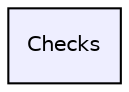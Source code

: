 digraph "Checks" {
  compound=true
  node [ fontsize="10", fontname="Helvetica"];
  edge [ labelfontsize="10", labelfontname="Helvetica"];
  dir_11c058c7ff98ba3532dfde1fe898351a [shape=box, label="Checks", style="filled", fillcolor="#eeeeff", pencolor="black", URL="dir_11c058c7ff98ba3532dfde1fe898351a.html"];
}
